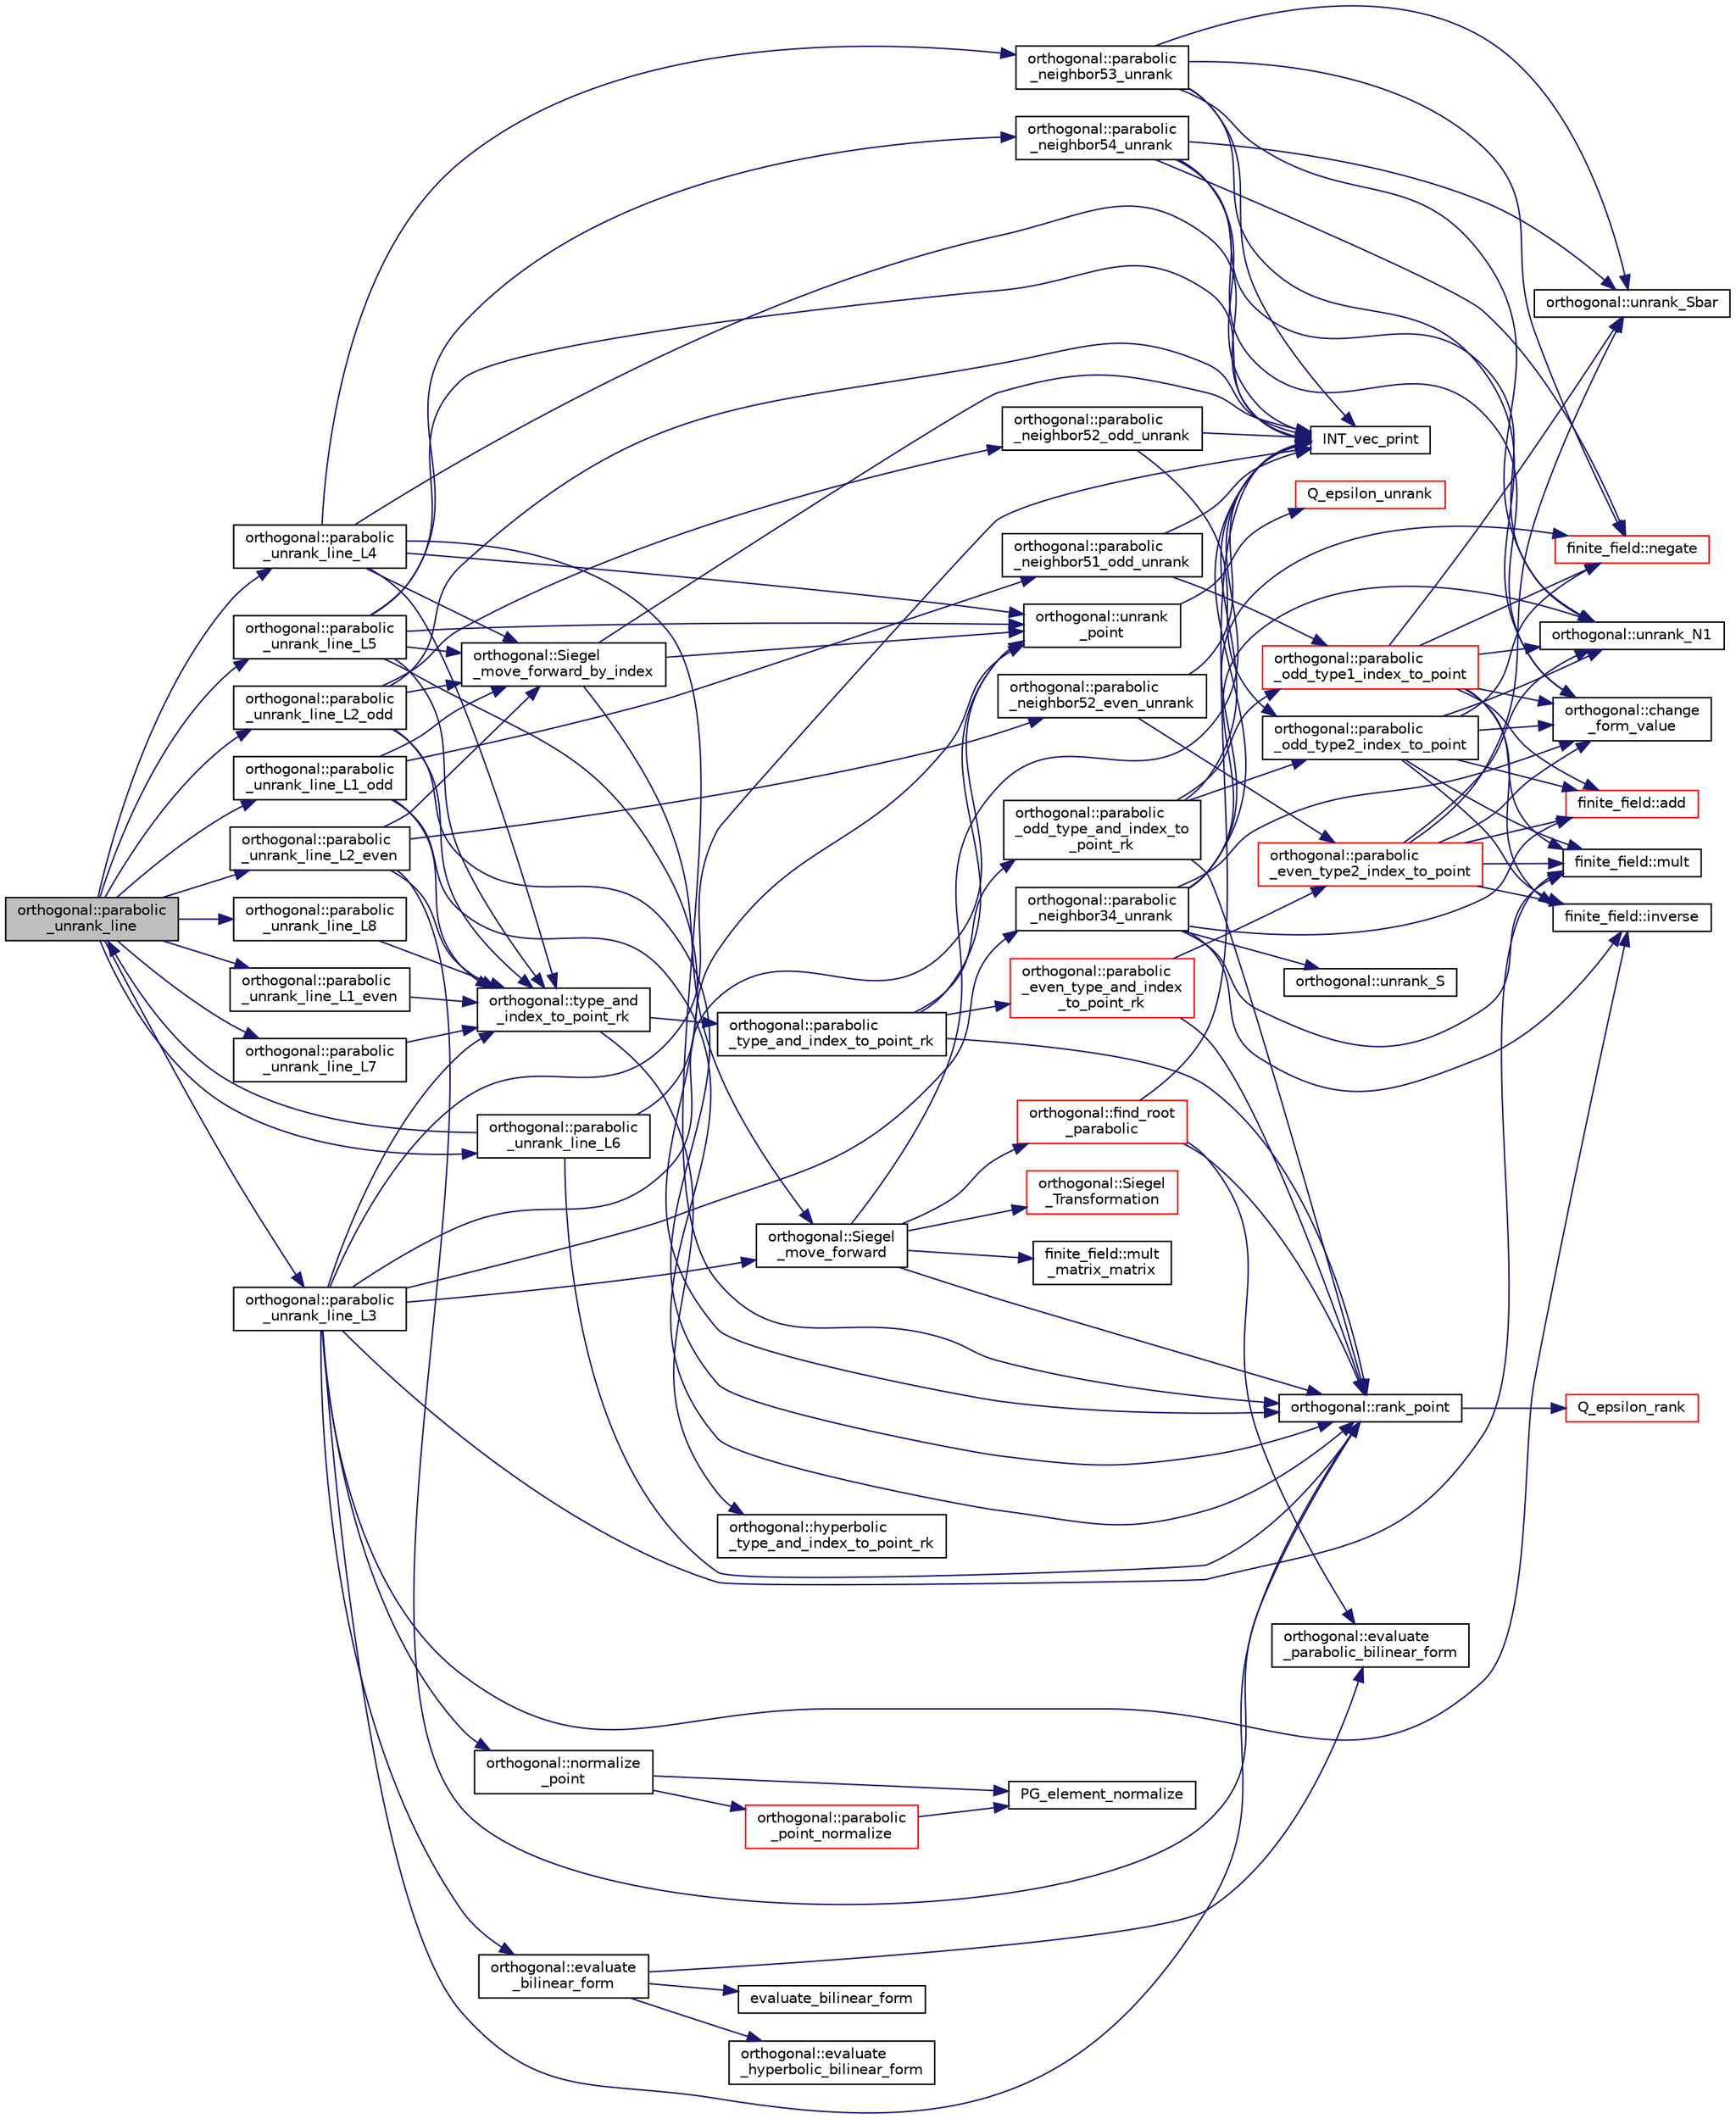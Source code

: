 digraph "orthogonal::parabolic_unrank_line"
{
  edge [fontname="Helvetica",fontsize="10",labelfontname="Helvetica",labelfontsize="10"];
  node [fontname="Helvetica",fontsize="10",shape=record];
  rankdir="LR";
  Node31092 [label="orthogonal::parabolic\l_unrank_line",height=0.2,width=0.4,color="black", fillcolor="grey75", style="filled", fontcolor="black"];
  Node31092 -> Node31093 [color="midnightblue",fontsize="10",style="solid",fontname="Helvetica"];
  Node31093 [label="orthogonal::parabolic\l_unrank_line_L1_even",height=0.2,width=0.4,color="black", fillcolor="white", style="filled",URL="$d7/daa/classorthogonal.html#a83a57c7023d5a61881d39f00f7717d8b"];
  Node31093 -> Node31094 [color="midnightblue",fontsize="10",style="solid",fontname="Helvetica"];
  Node31094 [label="orthogonal::type_and\l_index_to_point_rk",height=0.2,width=0.4,color="black", fillcolor="white", style="filled",URL="$d7/daa/classorthogonal.html#a319ef460cdfe3247d336c3fb482901eb"];
  Node31094 -> Node31095 [color="midnightblue",fontsize="10",style="solid",fontname="Helvetica"];
  Node31095 [label="orthogonal::hyperbolic\l_type_and_index_to_point_rk",height=0.2,width=0.4,color="black", fillcolor="white", style="filled",URL="$d7/daa/classorthogonal.html#af31cd843ff2e6eb4fe1ba9c49e62d1b8"];
  Node31094 -> Node31096 [color="midnightblue",fontsize="10",style="solid",fontname="Helvetica"];
  Node31096 [label="orthogonal::parabolic\l_type_and_index_to_point_rk",height=0.2,width=0.4,color="black", fillcolor="white", style="filled",URL="$d7/daa/classorthogonal.html#a67c316cf01b382762e6ac372f522d106"];
  Node31096 -> Node31097 [color="midnightblue",fontsize="10",style="solid",fontname="Helvetica"];
  Node31097 [label="orthogonal::unrank\l_point",height=0.2,width=0.4,color="black", fillcolor="white", style="filled",URL="$d7/daa/classorthogonal.html#ab655117100f7c66c19817b84ac5ac0a0"];
  Node31097 -> Node31098 [color="midnightblue",fontsize="10",style="solid",fontname="Helvetica"];
  Node31098 [label="Q_epsilon_unrank",height=0.2,width=0.4,color="red", fillcolor="white", style="filled",URL="$d4/d67/geometry_8h.html#af162c4d30d4a6528299e37551c353e7b"];
  Node31096 -> Node31119 [color="midnightblue",fontsize="10",style="solid",fontname="Helvetica"];
  Node31119 [label="orthogonal::rank_point",height=0.2,width=0.4,color="black", fillcolor="white", style="filled",URL="$d7/daa/classorthogonal.html#adb4f1528590a804b3c011a68c9ebf655"];
  Node31119 -> Node31120 [color="midnightblue",fontsize="10",style="solid",fontname="Helvetica"];
  Node31120 [label="Q_epsilon_rank",height=0.2,width=0.4,color="red", fillcolor="white", style="filled",URL="$d4/d67/geometry_8h.html#a0949e1151174e2988aa697cb31942e97"];
  Node31096 -> Node31140 [color="midnightblue",fontsize="10",style="solid",fontname="Helvetica"];
  Node31140 [label="orthogonal::parabolic\l_even_type_and_index\l_to_point_rk",height=0.2,width=0.4,color="red", fillcolor="white", style="filled",URL="$d7/daa/classorthogonal.html#af43894039e8c5a8039f52b93dfa3ff77"];
  Node31140 -> Node31119 [color="midnightblue",fontsize="10",style="solid",fontname="Helvetica"];
  Node31140 -> Node31144 [color="midnightblue",fontsize="10",style="solid",fontname="Helvetica"];
  Node31144 [label="orthogonal::parabolic\l_even_type2_index_to_point",height=0.2,width=0.4,color="red", fillcolor="white", style="filled",URL="$d7/daa/classorthogonal.html#ac00a073ffe018536d0b07841b405533a"];
  Node31144 -> Node31145 [color="midnightblue",fontsize="10",style="solid",fontname="Helvetica"];
  Node31145 [label="orthogonal::unrank_N1",height=0.2,width=0.4,color="black", fillcolor="white", style="filled",URL="$d7/daa/classorthogonal.html#ac39ac9cea140f569c2b78ad01310b4b6"];
  Node31144 -> Node31146 [color="midnightblue",fontsize="10",style="solid",fontname="Helvetica"];
  Node31146 [label="orthogonal::change\l_form_value",height=0.2,width=0.4,color="black", fillcolor="white", style="filled",URL="$d7/daa/classorthogonal.html#a981c26d4b73e152cd884f0b969a581bf"];
  Node31144 -> Node31147 [color="midnightblue",fontsize="10",style="solid",fontname="Helvetica"];
  Node31147 [label="orthogonal::unrank_Sbar",height=0.2,width=0.4,color="black", fillcolor="white", style="filled",URL="$d7/daa/classorthogonal.html#af5dc4e991f79be6bfdce4325648e037a"];
  Node31144 -> Node31143 [color="midnightblue",fontsize="10",style="solid",fontname="Helvetica"];
  Node31143 [label="finite_field::inverse",height=0.2,width=0.4,color="black", fillcolor="white", style="filled",URL="$df/d5a/classfinite__field.html#a69f2a12c01e70b7ce2d115c5221c9cdd"];
  Node31144 -> Node31149 [color="midnightblue",fontsize="10",style="solid",fontname="Helvetica"];
  Node31149 [label="finite_field::mult",height=0.2,width=0.4,color="black", fillcolor="white", style="filled",URL="$df/d5a/classfinite__field.html#a24fb5917aa6d4d656fd855b7f44a13b0"];
  Node31144 -> Node31150 [color="midnightblue",fontsize="10",style="solid",fontname="Helvetica"];
  Node31150 [label="finite_field::add",height=0.2,width=0.4,color="red", fillcolor="white", style="filled",URL="$df/d5a/classfinite__field.html#a8f12328a27500f3c7be0c849ebbc9d14"];
  Node31096 -> Node31153 [color="midnightblue",fontsize="10",style="solid",fontname="Helvetica"];
  Node31153 [label="orthogonal::parabolic\l_odd_type_and_index_to\l_point_rk",height=0.2,width=0.4,color="black", fillcolor="white", style="filled",URL="$d7/daa/classorthogonal.html#aac70113614b52601e38b3ce8cbffbc9a"];
  Node31153 -> Node31154 [color="midnightblue",fontsize="10",style="solid",fontname="Helvetica"];
  Node31154 [label="orthogonal::parabolic\l_odd_type1_index_to_point",height=0.2,width=0.4,color="red", fillcolor="white", style="filled",URL="$d7/daa/classorthogonal.html#a90ae2eb18659cb8dcd94eafc0b4eccf7"];
  Node31154 -> Node31145 [color="midnightblue",fontsize="10",style="solid",fontname="Helvetica"];
  Node31154 -> Node31155 [color="midnightblue",fontsize="10",style="solid",fontname="Helvetica"];
  Node31155 [label="finite_field::negate",height=0.2,width=0.4,color="red", fillcolor="white", style="filled",URL="$df/d5a/classfinite__field.html#aa9d798298f25d4a9262b5bc5f1733e31"];
  Node31154 -> Node31146 [color="midnightblue",fontsize="10",style="solid",fontname="Helvetica"];
  Node31154 -> Node31149 [color="midnightblue",fontsize="10",style="solid",fontname="Helvetica"];
  Node31154 -> Node31143 [color="midnightblue",fontsize="10",style="solid",fontname="Helvetica"];
  Node31154 -> Node31147 [color="midnightblue",fontsize="10",style="solid",fontname="Helvetica"];
  Node31154 -> Node31150 [color="midnightblue",fontsize="10",style="solid",fontname="Helvetica"];
  Node31153 -> Node31127 [color="midnightblue",fontsize="10",style="solid",fontname="Helvetica"];
  Node31127 [label="INT_vec_print",height=0.2,width=0.4,color="black", fillcolor="white", style="filled",URL="$df/dbf/sajeeb_8_c.html#a79a5901af0b47dd0d694109543c027fe"];
  Node31153 -> Node31119 [color="midnightblue",fontsize="10",style="solid",fontname="Helvetica"];
  Node31153 -> Node31156 [color="midnightblue",fontsize="10",style="solid",fontname="Helvetica"];
  Node31156 [label="orthogonal::parabolic\l_odd_type2_index_to_point",height=0.2,width=0.4,color="black", fillcolor="white", style="filled",URL="$d7/daa/classorthogonal.html#a7bbc04bb592d92a5dc35b77f33811fe0"];
  Node31156 -> Node31145 [color="midnightblue",fontsize="10",style="solid",fontname="Helvetica"];
  Node31156 -> Node31155 [color="midnightblue",fontsize="10",style="solid",fontname="Helvetica"];
  Node31156 -> Node31146 [color="midnightblue",fontsize="10",style="solid",fontname="Helvetica"];
  Node31156 -> Node31149 [color="midnightblue",fontsize="10",style="solid",fontname="Helvetica"];
  Node31156 -> Node31143 [color="midnightblue",fontsize="10",style="solid",fontname="Helvetica"];
  Node31156 -> Node31150 [color="midnightblue",fontsize="10",style="solid",fontname="Helvetica"];
  Node31092 -> Node31157 [color="midnightblue",fontsize="10",style="solid",fontname="Helvetica"];
  Node31157 [label="orthogonal::parabolic\l_unrank_line_L1_odd",height=0.2,width=0.4,color="black", fillcolor="white", style="filled",URL="$d7/daa/classorthogonal.html#af59966fe1bb32196deaafbe6849fdeb1"];
  Node31157 -> Node31094 [color="midnightblue",fontsize="10",style="solid",fontname="Helvetica"];
  Node31157 -> Node31158 [color="midnightblue",fontsize="10",style="solid",fontname="Helvetica"];
  Node31158 [label="orthogonal::parabolic\l_neighbor51_odd_unrank",height=0.2,width=0.4,color="black", fillcolor="white", style="filled",URL="$d7/daa/classorthogonal.html#a302082ae3d38f0a1bf150f1ac5e46942"];
  Node31158 -> Node31154 [color="midnightblue",fontsize="10",style="solid",fontname="Helvetica"];
  Node31158 -> Node31127 [color="midnightblue",fontsize="10",style="solid",fontname="Helvetica"];
  Node31157 -> Node31159 [color="midnightblue",fontsize="10",style="solid",fontname="Helvetica"];
  Node31159 [label="orthogonal::Siegel\l_move_forward_by_index",height=0.2,width=0.4,color="black", fillcolor="white", style="filled",URL="$d7/daa/classorthogonal.html#a606e885cb85b824bcda44154a3cfbfe8"];
  Node31159 -> Node31097 [color="midnightblue",fontsize="10",style="solid",fontname="Helvetica"];
  Node31159 -> Node31127 [color="midnightblue",fontsize="10",style="solid",fontname="Helvetica"];
  Node31159 -> Node31160 [color="midnightblue",fontsize="10",style="solid",fontname="Helvetica"];
  Node31160 [label="orthogonal::Siegel\l_move_forward",height=0.2,width=0.4,color="black", fillcolor="white", style="filled",URL="$d7/daa/classorthogonal.html#a065d0faccc00df42afd671dac644d480"];
  Node31160 -> Node31127 [color="midnightblue",fontsize="10",style="solid",fontname="Helvetica"];
  Node31160 -> Node31119 [color="midnightblue",fontsize="10",style="solid",fontname="Helvetica"];
  Node31160 -> Node31161 [color="midnightblue",fontsize="10",style="solid",fontname="Helvetica"];
  Node31161 [label="orthogonal::find_root\l_parabolic",height=0.2,width=0.4,color="red", fillcolor="white", style="filled",URL="$d7/daa/classorthogonal.html#a2e4453bb31692707f8a9e8b660b2e136"];
  Node31161 -> Node31127 [color="midnightblue",fontsize="10",style="solid",fontname="Helvetica"];
  Node31161 -> Node31163 [color="midnightblue",fontsize="10",style="solid",fontname="Helvetica"];
  Node31163 [label="orthogonal::evaluate\l_parabolic_bilinear_form",height=0.2,width=0.4,color="black", fillcolor="white", style="filled",URL="$d7/daa/classorthogonal.html#a8ee79da4c853cd384a0028cbebbbe0ee"];
  Node31161 -> Node31119 [color="midnightblue",fontsize="10",style="solid",fontname="Helvetica"];
  Node31160 -> Node31164 [color="midnightblue",fontsize="10",style="solid",fontname="Helvetica"];
  Node31164 [label="orthogonal::Siegel\l_Transformation",height=0.2,width=0.4,color="red", fillcolor="white", style="filled",URL="$d7/daa/classorthogonal.html#a27258e68c99323ac8de66fedbe565a3d"];
  Node31160 -> Node31173 [color="midnightblue",fontsize="10",style="solid",fontname="Helvetica"];
  Node31173 [label="finite_field::mult\l_matrix_matrix",height=0.2,width=0.4,color="black", fillcolor="white", style="filled",URL="$df/d5a/classfinite__field.html#a5e28706b815838d0ec34de1fa74bc3c4"];
  Node31157 -> Node31119 [color="midnightblue",fontsize="10",style="solid",fontname="Helvetica"];
  Node31092 -> Node31187 [color="midnightblue",fontsize="10",style="solid",fontname="Helvetica"];
  Node31187 [label="orthogonal::parabolic\l_unrank_line_L2_even",height=0.2,width=0.4,color="black", fillcolor="white", style="filled",URL="$d7/daa/classorthogonal.html#a57a7ad0d16ea67c0636c9f179eeed5d1"];
  Node31187 -> Node31094 [color="midnightblue",fontsize="10",style="solid",fontname="Helvetica"];
  Node31187 -> Node31188 [color="midnightblue",fontsize="10",style="solid",fontname="Helvetica"];
  Node31188 [label="orthogonal::parabolic\l_neighbor52_even_unrank",height=0.2,width=0.4,color="black", fillcolor="white", style="filled",URL="$d7/daa/classorthogonal.html#a3d73df62e2289e2e0728d93af3115e5b"];
  Node31188 -> Node31144 [color="midnightblue",fontsize="10",style="solid",fontname="Helvetica"];
  Node31188 -> Node31127 [color="midnightblue",fontsize="10",style="solid",fontname="Helvetica"];
  Node31187 -> Node31159 [color="midnightblue",fontsize="10",style="solid",fontname="Helvetica"];
  Node31187 -> Node31119 [color="midnightblue",fontsize="10",style="solid",fontname="Helvetica"];
  Node31092 -> Node31189 [color="midnightblue",fontsize="10",style="solid",fontname="Helvetica"];
  Node31189 [label="orthogonal::parabolic\l_unrank_line_L2_odd",height=0.2,width=0.4,color="black", fillcolor="white", style="filled",URL="$d7/daa/classorthogonal.html#a9ab8a29daee27c60803e2bf5026a9a9e"];
  Node31189 -> Node31094 [color="midnightblue",fontsize="10",style="solid",fontname="Helvetica"];
  Node31189 -> Node31190 [color="midnightblue",fontsize="10",style="solid",fontname="Helvetica"];
  Node31190 [label="orthogonal::parabolic\l_neighbor52_odd_unrank",height=0.2,width=0.4,color="black", fillcolor="white", style="filled",URL="$d7/daa/classorthogonal.html#afc96de048809a0c64c28ecfe16a00221"];
  Node31190 -> Node31156 [color="midnightblue",fontsize="10",style="solid",fontname="Helvetica"];
  Node31190 -> Node31127 [color="midnightblue",fontsize="10",style="solid",fontname="Helvetica"];
  Node31189 -> Node31159 [color="midnightblue",fontsize="10",style="solid",fontname="Helvetica"];
  Node31189 -> Node31127 [color="midnightblue",fontsize="10",style="solid",fontname="Helvetica"];
  Node31189 -> Node31119 [color="midnightblue",fontsize="10",style="solid",fontname="Helvetica"];
  Node31092 -> Node31191 [color="midnightblue",fontsize="10",style="solid",fontname="Helvetica"];
  Node31191 [label="orthogonal::parabolic\l_unrank_line_L3",height=0.2,width=0.4,color="black", fillcolor="white", style="filled",URL="$d7/daa/classorthogonal.html#ae1edfba289a03ed4d383514c2b0dc4b7"];
  Node31191 -> Node31094 [color="midnightblue",fontsize="10",style="solid",fontname="Helvetica"];
  Node31191 -> Node31097 [color="midnightblue",fontsize="10",style="solid",fontname="Helvetica"];
  Node31191 -> Node31127 [color="midnightblue",fontsize="10",style="solid",fontname="Helvetica"];
  Node31191 -> Node31192 [color="midnightblue",fontsize="10",style="solid",fontname="Helvetica"];
  Node31192 [label="orthogonal::parabolic\l_neighbor34_unrank",height=0.2,width=0.4,color="black", fillcolor="white", style="filled",URL="$d7/daa/classorthogonal.html#ab6f296f57c8900a1154b1bd5a06c3457"];
  Node31192 -> Node31155 [color="midnightblue",fontsize="10",style="solid",fontname="Helvetica"];
  Node31192 -> Node31193 [color="midnightblue",fontsize="10",style="solid",fontname="Helvetica"];
  Node31193 [label="orthogonal::unrank_S",height=0.2,width=0.4,color="black", fillcolor="white", style="filled",URL="$d7/daa/classorthogonal.html#a6c1a290c3bdaef0d20ca21d39a66544e"];
  Node31192 -> Node31145 [color="midnightblue",fontsize="10",style="solid",fontname="Helvetica"];
  Node31192 -> Node31146 [color="midnightblue",fontsize="10",style="solid",fontname="Helvetica"];
  Node31192 -> Node31143 [color="midnightblue",fontsize="10",style="solid",fontname="Helvetica"];
  Node31192 -> Node31150 [color="midnightblue",fontsize="10",style="solid",fontname="Helvetica"];
  Node31192 -> Node31149 [color="midnightblue",fontsize="10",style="solid",fontname="Helvetica"];
  Node31192 -> Node31127 [color="midnightblue",fontsize="10",style="solid",fontname="Helvetica"];
  Node31191 -> Node31160 [color="midnightblue",fontsize="10",style="solid",fontname="Helvetica"];
  Node31191 -> Node31168 [color="midnightblue",fontsize="10",style="solid",fontname="Helvetica"];
  Node31168 [label="orthogonal::evaluate\l_bilinear_form",height=0.2,width=0.4,color="black", fillcolor="white", style="filled",URL="$d7/daa/classorthogonal.html#a1cb22ce04ab60e22852f610ec3fe5c98"];
  Node31168 -> Node31169 [color="midnightblue",fontsize="10",style="solid",fontname="Helvetica"];
  Node31169 [label="orthogonal::evaluate\l_hyperbolic_bilinear_form",height=0.2,width=0.4,color="black", fillcolor="white", style="filled",URL="$d7/daa/classorthogonal.html#a839dc01b1c59a23b054ccf70c00cc9c9"];
  Node31168 -> Node31163 [color="midnightblue",fontsize="10",style="solid",fontname="Helvetica"];
  Node31168 -> Node31170 [color="midnightblue",fontsize="10",style="solid",fontname="Helvetica"];
  Node31170 [label="evaluate_bilinear_form",height=0.2,width=0.4,color="black", fillcolor="white", style="filled",URL="$d4/d67/geometry_8h.html#ab6f6bfa144b4d2700e3ed27497d83d5f"];
  Node31191 -> Node31149 [color="midnightblue",fontsize="10",style="solid",fontname="Helvetica"];
  Node31191 -> Node31143 [color="midnightblue",fontsize="10",style="solid",fontname="Helvetica"];
  Node31191 -> Node31194 [color="midnightblue",fontsize="10",style="solid",fontname="Helvetica"];
  Node31194 [label="orthogonal::normalize\l_point",height=0.2,width=0.4,color="black", fillcolor="white", style="filled",URL="$d7/daa/classorthogonal.html#a1f3776fdc50b810a0a0fcee692fb154f"];
  Node31194 -> Node31131 [color="midnightblue",fontsize="10",style="solid",fontname="Helvetica"];
  Node31131 [label="PG_element_normalize",height=0.2,width=0.4,color="black", fillcolor="white", style="filled",URL="$d4/d67/geometry_8h.html#a5a4c3c1158bad6bab0d786c616bd0996"];
  Node31194 -> Node31195 [color="midnightblue",fontsize="10",style="solid",fontname="Helvetica"];
  Node31195 [label="orthogonal::parabolic\l_point_normalize",height=0.2,width=0.4,color="red", fillcolor="white", style="filled",URL="$d7/daa/classorthogonal.html#a2a705e8d2729a3fa15663084d2bb8ab8"];
  Node31195 -> Node31131 [color="midnightblue",fontsize="10",style="solid",fontname="Helvetica"];
  Node31191 -> Node31119 [color="midnightblue",fontsize="10",style="solid",fontname="Helvetica"];
  Node31092 -> Node31196 [color="midnightblue",fontsize="10",style="solid",fontname="Helvetica"];
  Node31196 [label="orthogonal::parabolic\l_unrank_line_L4",height=0.2,width=0.4,color="black", fillcolor="white", style="filled",URL="$d7/daa/classorthogonal.html#a6a30b6c7f59498ad8c7f2bec7c78d2ff"];
  Node31196 -> Node31094 [color="midnightblue",fontsize="10",style="solid",fontname="Helvetica"];
  Node31196 -> Node31197 [color="midnightblue",fontsize="10",style="solid",fontname="Helvetica"];
  Node31197 [label="orthogonal::parabolic\l_neighbor53_unrank",height=0.2,width=0.4,color="black", fillcolor="white", style="filled",URL="$d7/daa/classorthogonal.html#ac3e1bc434ae9a96a712df77c226e2e04"];
  Node31197 -> Node31147 [color="midnightblue",fontsize="10",style="solid",fontname="Helvetica"];
  Node31197 -> Node31145 [color="midnightblue",fontsize="10",style="solid",fontname="Helvetica"];
  Node31197 -> Node31146 [color="midnightblue",fontsize="10",style="solid",fontname="Helvetica"];
  Node31197 -> Node31155 [color="midnightblue",fontsize="10",style="solid",fontname="Helvetica"];
  Node31197 -> Node31127 [color="midnightblue",fontsize="10",style="solid",fontname="Helvetica"];
  Node31196 -> Node31159 [color="midnightblue",fontsize="10",style="solid",fontname="Helvetica"];
  Node31196 -> Node31119 [color="midnightblue",fontsize="10",style="solid",fontname="Helvetica"];
  Node31196 -> Node31097 [color="midnightblue",fontsize="10",style="solid",fontname="Helvetica"];
  Node31196 -> Node31127 [color="midnightblue",fontsize="10",style="solid",fontname="Helvetica"];
  Node31092 -> Node31198 [color="midnightblue",fontsize="10",style="solid",fontname="Helvetica"];
  Node31198 [label="orthogonal::parabolic\l_unrank_line_L5",height=0.2,width=0.4,color="black", fillcolor="white", style="filled",URL="$d7/daa/classorthogonal.html#a77831b97ebbbc5d8103c5e7e0edfeb9b"];
  Node31198 -> Node31094 [color="midnightblue",fontsize="10",style="solid",fontname="Helvetica"];
  Node31198 -> Node31199 [color="midnightblue",fontsize="10",style="solid",fontname="Helvetica"];
  Node31199 [label="orthogonal::parabolic\l_neighbor54_unrank",height=0.2,width=0.4,color="black", fillcolor="white", style="filled",URL="$d7/daa/classorthogonal.html#a5792ec3d34c942a9d17b02308ced4345"];
  Node31199 -> Node31147 [color="midnightblue",fontsize="10",style="solid",fontname="Helvetica"];
  Node31199 -> Node31145 [color="midnightblue",fontsize="10",style="solid",fontname="Helvetica"];
  Node31199 -> Node31146 [color="midnightblue",fontsize="10",style="solid",fontname="Helvetica"];
  Node31199 -> Node31155 [color="midnightblue",fontsize="10",style="solid",fontname="Helvetica"];
  Node31199 -> Node31127 [color="midnightblue",fontsize="10",style="solid",fontname="Helvetica"];
  Node31198 -> Node31159 [color="midnightblue",fontsize="10",style="solid",fontname="Helvetica"];
  Node31198 -> Node31119 [color="midnightblue",fontsize="10",style="solid",fontname="Helvetica"];
  Node31198 -> Node31097 [color="midnightblue",fontsize="10",style="solid",fontname="Helvetica"];
  Node31198 -> Node31127 [color="midnightblue",fontsize="10",style="solid",fontname="Helvetica"];
  Node31092 -> Node31200 [color="midnightblue",fontsize="10",style="solid",fontname="Helvetica"];
  Node31200 [label="orthogonal::parabolic\l_unrank_line_L6",height=0.2,width=0.4,color="black", fillcolor="white", style="filled",URL="$d7/daa/classorthogonal.html#a3fecd8b43b3e09d6b35e550850b11d56"];
  Node31200 -> Node31092 [color="midnightblue",fontsize="10",style="solid",fontname="Helvetica"];
  Node31200 -> Node31097 [color="midnightblue",fontsize="10",style="solid",fontname="Helvetica"];
  Node31200 -> Node31119 [color="midnightblue",fontsize="10",style="solid",fontname="Helvetica"];
  Node31092 -> Node31201 [color="midnightblue",fontsize="10",style="solid",fontname="Helvetica"];
  Node31201 [label="orthogonal::parabolic\l_unrank_line_L7",height=0.2,width=0.4,color="black", fillcolor="white", style="filled",URL="$d7/daa/classorthogonal.html#af37feffb93b694bd8b9f5ff5f8bdd4eb"];
  Node31201 -> Node31094 [color="midnightblue",fontsize="10",style="solid",fontname="Helvetica"];
  Node31092 -> Node31202 [color="midnightblue",fontsize="10",style="solid",fontname="Helvetica"];
  Node31202 [label="orthogonal::parabolic\l_unrank_line_L8",height=0.2,width=0.4,color="black", fillcolor="white", style="filled",URL="$d7/daa/classorthogonal.html#a97e23bbc8eb995d6ee0dba00f2b0d34f"];
  Node31202 -> Node31094 [color="midnightblue",fontsize="10",style="solid",fontname="Helvetica"];
}
